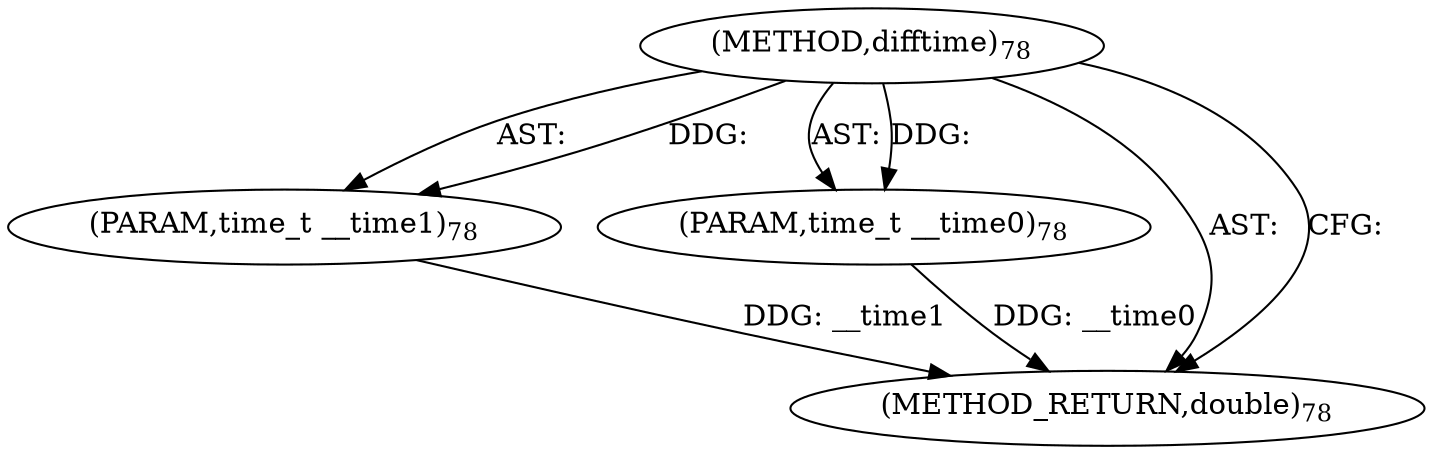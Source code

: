 digraph "difftime" {  
"7892" [label = <(METHOD,difftime)<SUB>78</SUB>> ]
"7893" [label = <(PARAM,time_t __time1)<SUB>78</SUB>> ]
"7894" [label = <(PARAM,time_t __time0)<SUB>78</SUB>> ]
"7895" [label = <(METHOD_RETURN,double)<SUB>78</SUB>> ]
  "7892" -> "7893"  [ label = "AST: "] 
  "7892" -> "7894"  [ label = "AST: "] 
  "7892" -> "7895"  [ label = "AST: "] 
  "7892" -> "7895"  [ label = "CFG: "] 
  "7893" -> "7895"  [ label = "DDG: __time1"] 
  "7894" -> "7895"  [ label = "DDG: __time0"] 
  "7892" -> "7893"  [ label = "DDG: "] 
  "7892" -> "7894"  [ label = "DDG: "] 
}
